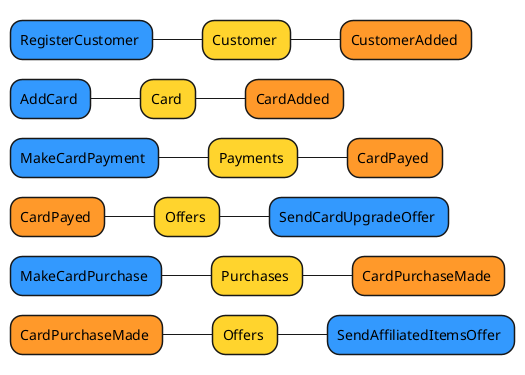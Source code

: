 @startmindmap
<style>
mindmapDiagram {
  .aggregate {
    BackgroundColor #ffd42d
  }
  .action {
    BackgroundColor #3399fe
  }
  .event {
    BackgroundColor #ff992a
  }
  .view {
    BackgroundColor #5fc08b
  }
}
</style>
+ Customer <<aggregate>>
-- RegisterCustomer <<action>>
++ CustomerAdded <<event>>
+ Card <<aggregate>>
-- AddCard <<action>>
++ CardAdded <<event>>
+ Payments <<aggregate>>
-- MakeCardPayment <<action>>
++ CardPayed <<event>>
+ Offers <<aggregate>>
-- CardPayed <<event>>
++ SendCardUpgradeOffer <<action>>
+ Purchases <<aggregate>>
-- MakeCardPurchase <<action>>
++ CardPurchaseMade <<event>>
+ Offers <<aggregate>>
-- CardPurchaseMade <<event>>
++ SendAffiliatedItemsOffer <<action>>
@endmindmap
